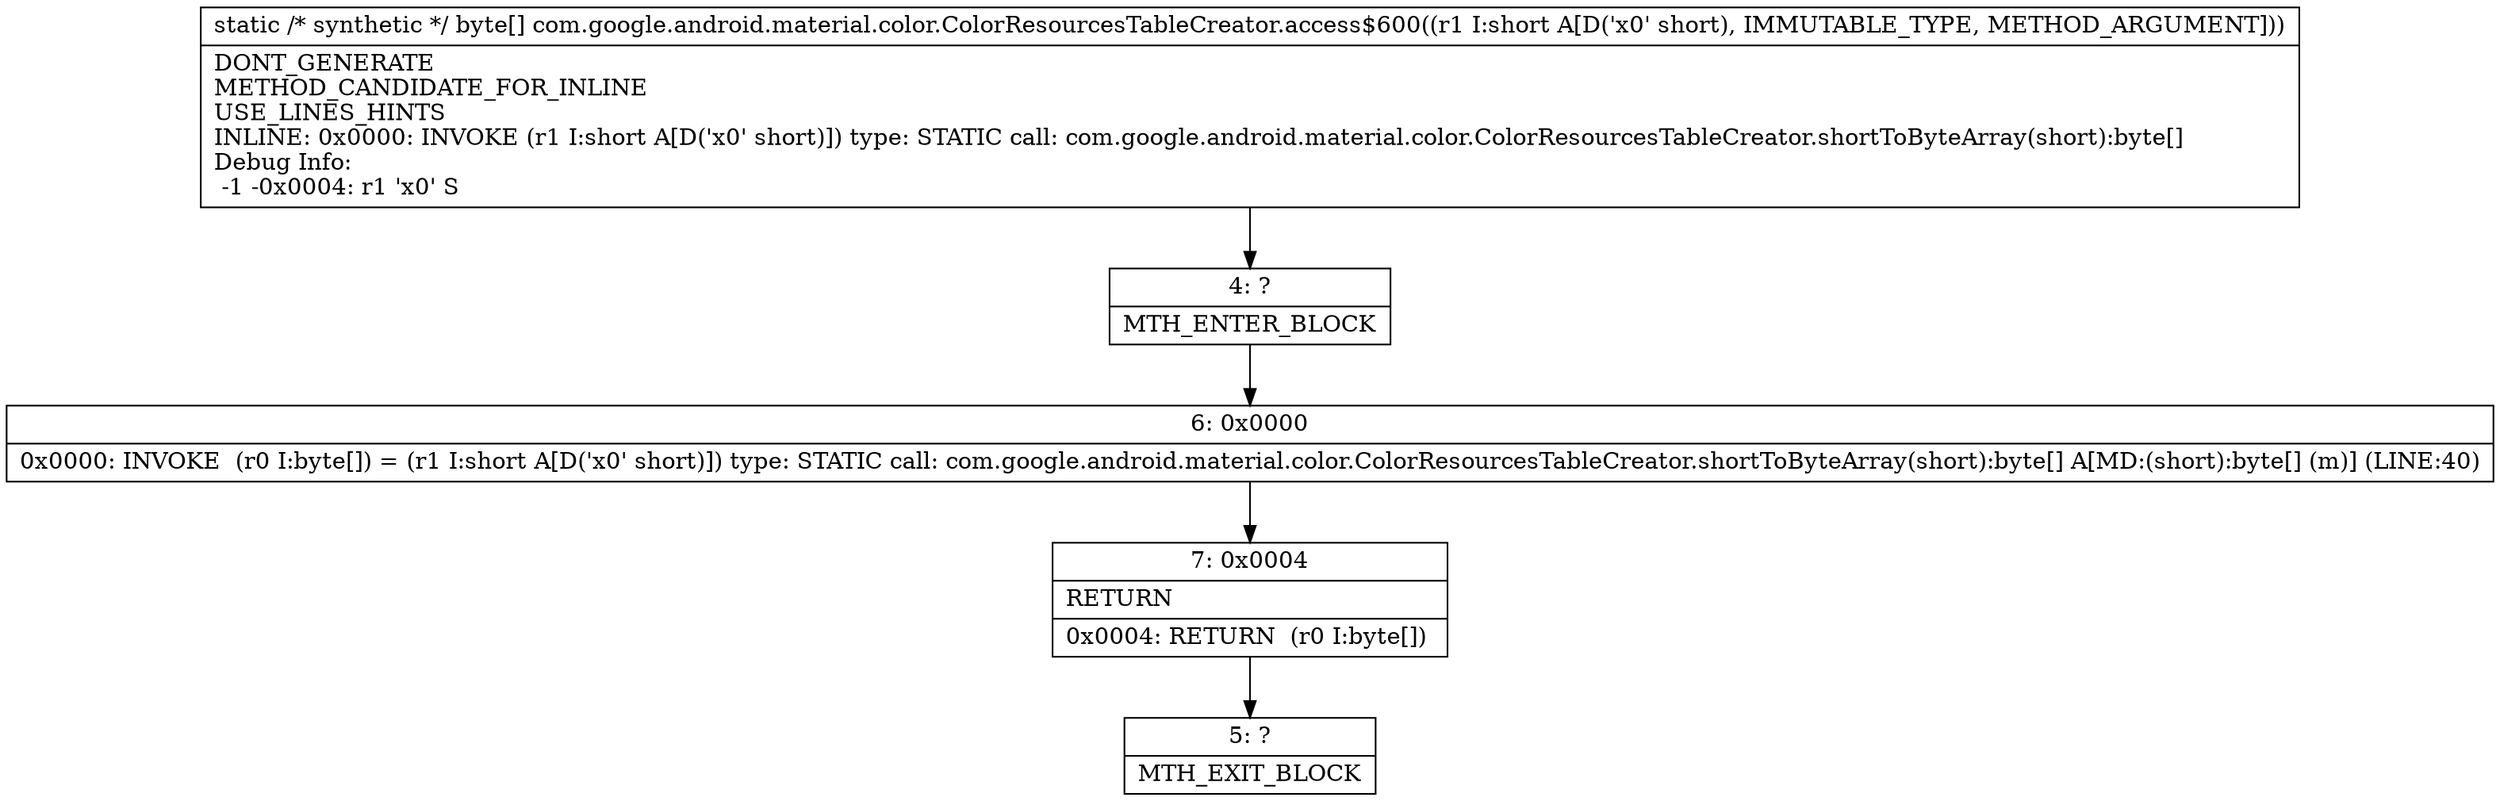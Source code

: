 digraph "CFG forcom.google.android.material.color.ColorResourcesTableCreator.access$600(S)[B" {
Node_4 [shape=record,label="{4\:\ ?|MTH_ENTER_BLOCK\l}"];
Node_6 [shape=record,label="{6\:\ 0x0000|0x0000: INVOKE  (r0 I:byte[]) = (r1 I:short A[D('x0' short)]) type: STATIC call: com.google.android.material.color.ColorResourcesTableCreator.shortToByteArray(short):byte[] A[MD:(short):byte[] (m)] (LINE:40)\l}"];
Node_7 [shape=record,label="{7\:\ 0x0004|RETURN\l|0x0004: RETURN  (r0 I:byte[]) \l}"];
Node_5 [shape=record,label="{5\:\ ?|MTH_EXIT_BLOCK\l}"];
MethodNode[shape=record,label="{static \/* synthetic *\/ byte[] com.google.android.material.color.ColorResourcesTableCreator.access$600((r1 I:short A[D('x0' short), IMMUTABLE_TYPE, METHOD_ARGUMENT]))  | DONT_GENERATE\lMETHOD_CANDIDATE_FOR_INLINE\lUSE_LINES_HINTS\lINLINE: 0x0000: INVOKE  (r1 I:short A[D('x0' short)]) type: STATIC call: com.google.android.material.color.ColorResourcesTableCreator.shortToByteArray(short):byte[]\lDebug Info:\l  \-1 \-0x0004: r1 'x0' S\l}"];
MethodNode -> Node_4;Node_4 -> Node_6;
Node_6 -> Node_7;
Node_7 -> Node_5;
}


